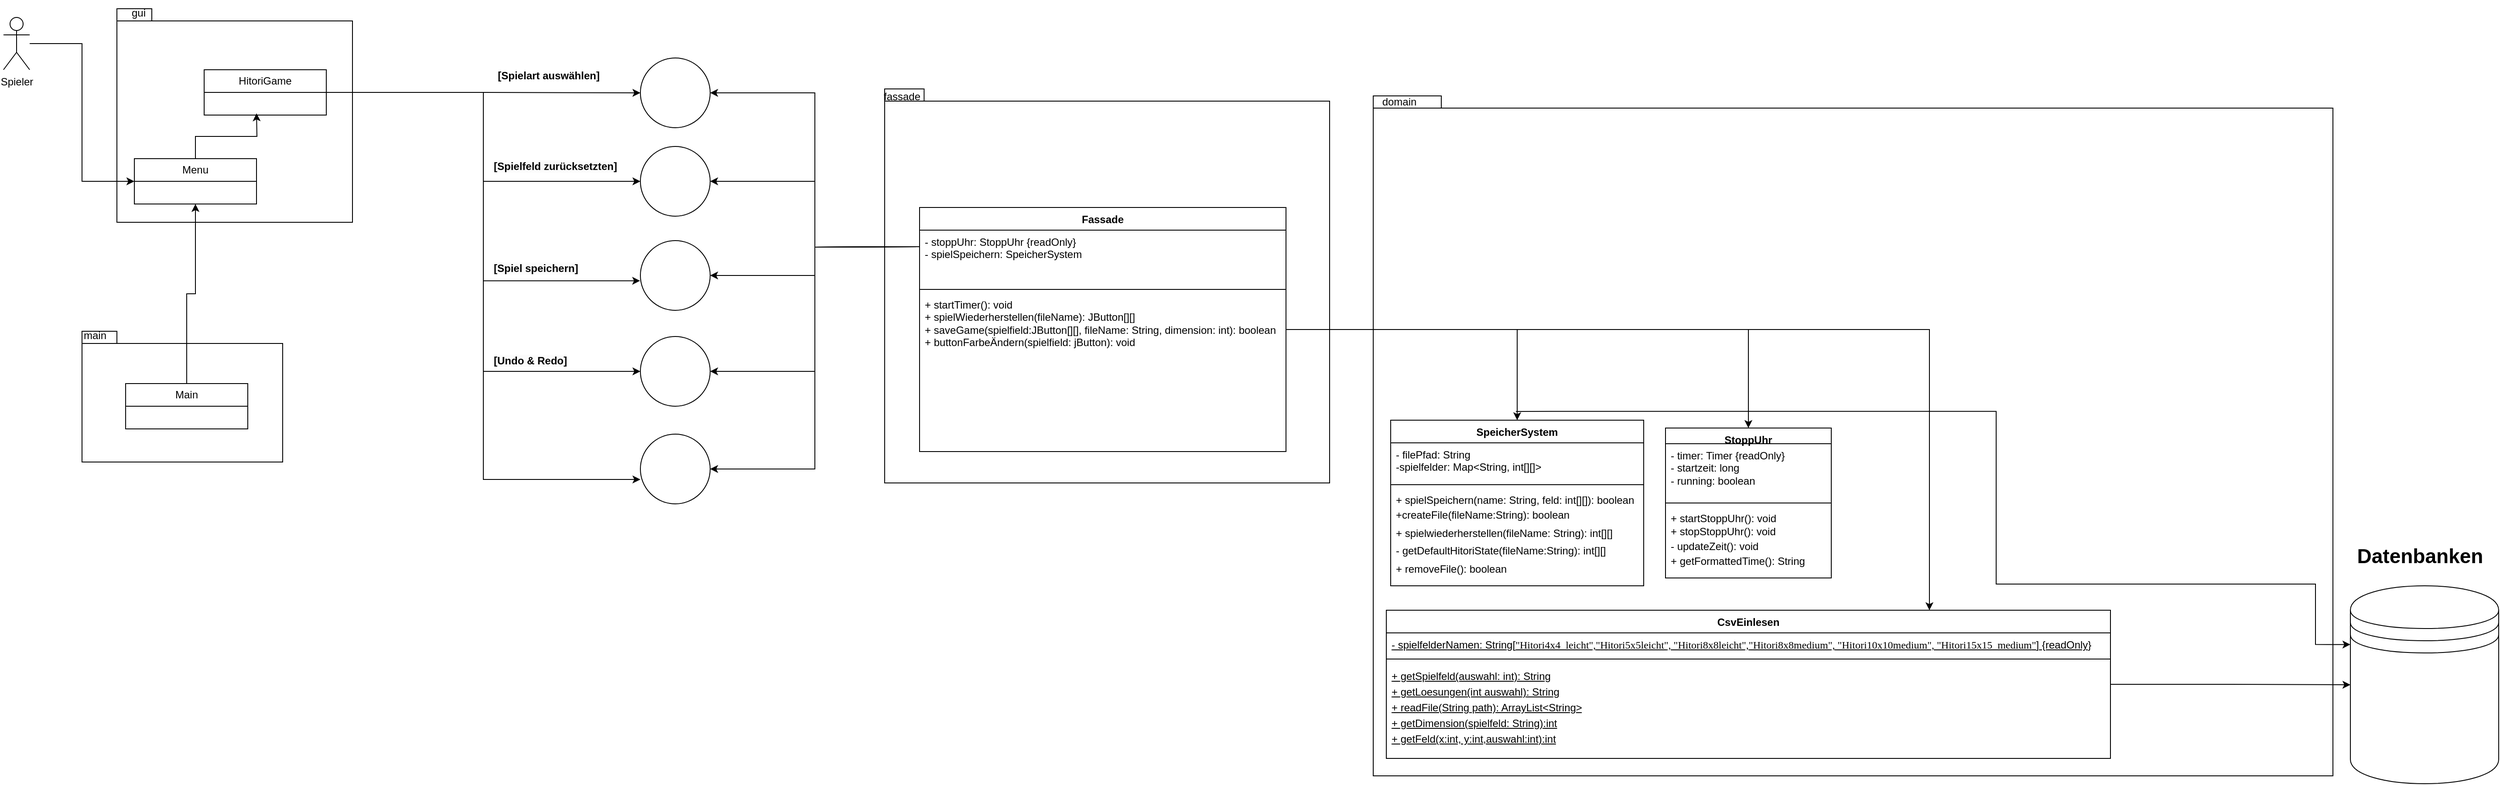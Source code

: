 <mxfile version="26.0.1">
  <diagram name="Seite-1" id="4uBMfo7n03xIDV4K4cg7">
    <mxGraphModel dx="1958" dy="1665" grid="1" gridSize="10" guides="1" tooltips="1" connect="1" arrows="1" fold="1" page="1" pageScale="1" pageWidth="827" pageHeight="1169" math="0" shadow="0">
      <root>
        <mxCell id="0" />
        <mxCell id="1" parent="0" />
        <mxCell id="fySsOb4_cQx3E3ten5vy-2" value="" style="shape=folder;fontStyle=1;spacingTop=10;tabWidth=40;tabHeight=14;tabPosition=left;html=1;whiteSpace=wrap;" parent="1" vertex="1">
          <mxGeometry x="190" y="270" width="270" height="245" as="geometry" />
        </mxCell>
        <mxCell id="N-CDoWvpXRVu2y2NBfi8-15" style="edgeStyle=orthogonalEdgeStyle;rounded=0;orthogonalLoop=1;jettySize=auto;html=1;entryX=0;entryY=0.5;entryDx=0;entryDy=0;" parent="1" source="fySsOb4_cQx3E3ten5vy-1" target="N-CDoWvpXRVu2y2NBfi8-11" edge="1">
          <mxGeometry relative="1" as="geometry" />
        </mxCell>
        <mxCell id="fySsOb4_cQx3E3ten5vy-1" value="Spieler" style="shape=umlActor;verticalLabelPosition=bottom;verticalAlign=top;html=1;outlineConnect=0;" parent="1" vertex="1">
          <mxGeometry x="60" y="280" width="30" height="60" as="geometry" />
        </mxCell>
        <mxCell id="fySsOb4_cQx3E3ten5vy-3" value="gui" style="text;html=1;align=center;verticalAlign=middle;whiteSpace=wrap;rounded=0;" parent="1" vertex="1">
          <mxGeometry x="180" y="260" width="70" height="30" as="geometry" />
        </mxCell>
        <mxCell id="fySsOb4_cQx3E3ten5vy-7" value="" style="shape=folder;fontStyle=1;spacingTop=10;tabWidth=40;tabHeight=14;tabPosition=left;html=1;whiteSpace=wrap;" parent="1" vertex="1">
          <mxGeometry x="150" y="640" width="230" height="150" as="geometry" />
        </mxCell>
        <mxCell id="KBj4q26hTwHJxutqxCZa-11" style="edgeStyle=orthogonalEdgeStyle;rounded=0;orthogonalLoop=1;jettySize=auto;html=1;entryX=0;entryY=0.5;entryDx=0;entryDy=0;" parent="1" source="fySsOb4_cQx3E3ten5vy-9" target="fySsOb4_cQx3E3ten5vy-31" edge="1">
          <mxGeometry relative="1" as="geometry" />
        </mxCell>
        <mxCell id="KBj4q26hTwHJxutqxCZa-12" style="edgeStyle=orthogonalEdgeStyle;rounded=0;orthogonalLoop=1;jettySize=auto;html=1;entryX=0;entryY=0.5;entryDx=0;entryDy=0;" parent="1" source="fySsOb4_cQx3E3ten5vy-9" target="fySsOb4_cQx3E3ten5vy-32" edge="1">
          <mxGeometry relative="1" as="geometry" />
        </mxCell>
        <mxCell id="KBj4q26hTwHJxutqxCZa-14" style="edgeStyle=orthogonalEdgeStyle;rounded=0;orthogonalLoop=1;jettySize=auto;html=1;entryX=0;entryY=0.5;entryDx=0;entryDy=0;" parent="1" source="fySsOb4_cQx3E3ten5vy-9" target="fySsOb4_cQx3E3ten5vy-34" edge="1">
          <mxGeometry relative="1" as="geometry" />
        </mxCell>
        <mxCell id="fySsOb4_cQx3E3ten5vy-9" value="HitoriGame" style="swimlane;fontStyle=0;childLayout=stackLayout;horizontal=1;startSize=26;fillColor=none;horizontalStack=0;resizeParent=1;resizeParentMax=0;resizeLast=0;collapsible=1;marginBottom=0;whiteSpace=wrap;html=1;" parent="1" vertex="1">
          <mxGeometry x="290" y="340" width="140" height="52" as="geometry" />
        </mxCell>
        <mxCell id="N-CDoWvpXRVu2y2NBfi8-18" style="edgeStyle=orthogonalEdgeStyle;rounded=0;orthogonalLoop=1;jettySize=auto;html=1;entryX=0.5;entryY=1;entryDx=0;entryDy=0;" parent="1" source="fySsOb4_cQx3E3ten5vy-15" target="N-CDoWvpXRVu2y2NBfi8-11" edge="1">
          <mxGeometry relative="1" as="geometry" />
        </mxCell>
        <mxCell id="fySsOb4_cQx3E3ten5vy-15" value="Main" style="swimlane;fontStyle=0;childLayout=stackLayout;horizontal=1;startSize=26;fillColor=none;horizontalStack=0;resizeParent=1;resizeParentMax=0;resizeLast=0;collapsible=1;marginBottom=0;whiteSpace=wrap;html=1;" parent="1" vertex="1">
          <mxGeometry x="200" y="700" width="140" height="52" as="geometry" />
        </mxCell>
        <mxCell id="fySsOb4_cQx3E3ten5vy-19" value="main" style="text;html=1;align=center;verticalAlign=middle;whiteSpace=wrap;rounded=0;" parent="1" vertex="1">
          <mxGeometry x="130" y="630" width="70" height="30" as="geometry" />
        </mxCell>
        <mxCell id="fySsOb4_cQx3E3ten5vy-25" value="" style="shape=folder;fontStyle=1;spacingTop=10;tabWidth=40;tabHeight=14;tabPosition=left;html=1;whiteSpace=wrap;" parent="1" vertex="1">
          <mxGeometry x="1630" y="370" width="1100" height="780" as="geometry" />
        </mxCell>
        <mxCell id="fySsOb4_cQx3E3ten5vy-26" value="domain" style="text;html=1;align=center;verticalAlign=middle;whiteSpace=wrap;rounded=0;" parent="1" vertex="1">
          <mxGeometry x="1630" y="362" width="60" height="30" as="geometry" />
        </mxCell>
        <mxCell id="fySsOb4_cQx3E3ten5vy-31" value="" style="ellipse;whiteSpace=wrap;html=1;aspect=fixed;" parent="1" vertex="1">
          <mxGeometry x="790" y="326.5" width="80" height="80" as="geometry" />
        </mxCell>
        <mxCell id="fySsOb4_cQx3E3ten5vy-32" value="" style="ellipse;whiteSpace=wrap;html=1;aspect=fixed;" parent="1" vertex="1">
          <mxGeometry x="790" y="428" width="80" height="80" as="geometry" />
        </mxCell>
        <mxCell id="fySsOb4_cQx3E3ten5vy-33" value="" style="ellipse;whiteSpace=wrap;html=1;aspect=fixed;" parent="1" vertex="1">
          <mxGeometry x="790" y="536" width="80" height="80" as="geometry" />
        </mxCell>
        <mxCell id="fySsOb4_cQx3E3ten5vy-34" value="" style="ellipse;whiteSpace=wrap;html=1;aspect=fixed;" parent="1" vertex="1">
          <mxGeometry x="790" y="646" width="80" height="80" as="geometry" />
        </mxCell>
        <mxCell id="fySsOb4_cQx3E3ten5vy-35" value="" style="ellipse;whiteSpace=wrap;html=1;aspect=fixed;" parent="1" vertex="1">
          <mxGeometry x="790" y="758" width="80" height="80" as="geometry" />
        </mxCell>
        <mxCell id="N-CDoWvpXRVu2y2NBfi8-16" style="edgeStyle=orthogonalEdgeStyle;rounded=0;orthogonalLoop=1;jettySize=auto;html=1;" parent="1" source="N-CDoWvpXRVu2y2NBfi8-11" edge="1">
          <mxGeometry relative="1" as="geometry">
            <mxPoint x="350" y="390" as="targetPoint" />
          </mxGeometry>
        </mxCell>
        <mxCell id="N-CDoWvpXRVu2y2NBfi8-11" value="Menu" style="swimlane;fontStyle=0;childLayout=stackLayout;horizontal=1;startSize=26;fillColor=none;horizontalStack=0;resizeParent=1;resizeParentMax=0;resizeLast=0;collapsible=1;marginBottom=0;whiteSpace=wrap;html=1;" parent="1" vertex="1">
          <mxGeometry x="210" y="442" width="140" height="52" as="geometry" />
        </mxCell>
        <mxCell id="KBj4q26hTwHJxutqxCZa-1" value="" style="shape=folder;fontStyle=1;spacingTop=10;tabWidth=40;tabHeight=14;tabPosition=left;html=1;whiteSpace=wrap;" parent="1" vertex="1">
          <mxGeometry x="1070" y="362" width="510" height="452" as="geometry" />
        </mxCell>
        <mxCell id="KBj4q26hTwHJxutqxCZa-2" value="fassade" style="text;html=1;align=center;verticalAlign=middle;whiteSpace=wrap;rounded=0;" parent="1" vertex="1">
          <mxGeometry x="1060" y="356" width="60" height="30" as="geometry" />
        </mxCell>
        <mxCell id="KBj4q26hTwHJxutqxCZa-6" style="edgeStyle=orthogonalEdgeStyle;rounded=0;orthogonalLoop=1;jettySize=auto;html=1;entryX=1;entryY=0.5;entryDx=0;entryDy=0;" parent="1" target="fySsOb4_cQx3E3ten5vy-31" edge="1">
          <mxGeometry relative="1" as="geometry">
            <mxPoint x="1110" y="543.0" as="sourcePoint" />
          </mxGeometry>
        </mxCell>
        <mxCell id="KBj4q26hTwHJxutqxCZa-7" style="edgeStyle=orthogonalEdgeStyle;rounded=0;orthogonalLoop=1;jettySize=auto;html=1;entryX=1;entryY=0.5;entryDx=0;entryDy=0;" parent="1" target="fySsOb4_cQx3E3ten5vy-32" edge="1">
          <mxGeometry relative="1" as="geometry">
            <mxPoint x="1110" y="543.0" as="sourcePoint" />
          </mxGeometry>
        </mxCell>
        <mxCell id="KBj4q26hTwHJxutqxCZa-8" style="edgeStyle=orthogonalEdgeStyle;rounded=0;orthogonalLoop=1;jettySize=auto;html=1;entryX=1;entryY=0.5;entryDx=0;entryDy=0;" parent="1" target="fySsOb4_cQx3E3ten5vy-33" edge="1">
          <mxGeometry relative="1" as="geometry">
            <mxPoint x="1110" y="543.0" as="sourcePoint" />
          </mxGeometry>
        </mxCell>
        <mxCell id="KBj4q26hTwHJxutqxCZa-9" style="edgeStyle=orthogonalEdgeStyle;rounded=0;orthogonalLoop=1;jettySize=auto;html=1;entryX=1;entryY=0.5;entryDx=0;entryDy=0;" parent="1" target="fySsOb4_cQx3E3ten5vy-34" edge="1">
          <mxGeometry relative="1" as="geometry">
            <mxPoint x="1110" y="543.0" as="sourcePoint" />
          </mxGeometry>
        </mxCell>
        <mxCell id="KBj4q26hTwHJxutqxCZa-10" style="edgeStyle=orthogonalEdgeStyle;rounded=0;orthogonalLoop=1;jettySize=auto;html=1;entryX=1;entryY=0.5;entryDx=0;entryDy=0;" parent="1" target="fySsOb4_cQx3E3ten5vy-35" edge="1">
          <mxGeometry relative="1" as="geometry">
            <mxPoint x="1110" y="543.0" as="sourcePoint" />
          </mxGeometry>
        </mxCell>
        <mxCell id="KBj4q26hTwHJxutqxCZa-13" style="edgeStyle=orthogonalEdgeStyle;rounded=0;orthogonalLoop=1;jettySize=auto;html=1;entryX=-0.004;entryY=0.576;entryDx=0;entryDy=0;entryPerimeter=0;" parent="1" source="fySsOb4_cQx3E3ten5vy-9" target="fySsOb4_cQx3E3ten5vy-33" edge="1">
          <mxGeometry relative="1" as="geometry" />
        </mxCell>
        <mxCell id="KBj4q26hTwHJxutqxCZa-15" style="edgeStyle=orthogonalEdgeStyle;rounded=0;orthogonalLoop=1;jettySize=auto;html=1;entryX=0;entryY=0.65;entryDx=0;entryDy=0;entryPerimeter=0;" parent="1" source="fySsOb4_cQx3E3ten5vy-9" target="fySsOb4_cQx3E3ten5vy-35" edge="1">
          <mxGeometry relative="1" as="geometry" />
        </mxCell>
        <mxCell id="kPe7SLTWgMUDFJJVyaWH-2" style="edgeStyle=orthogonalEdgeStyle;rounded=0;orthogonalLoop=1;jettySize=auto;html=1;" edge="1" parent="1" source="KBj4q26hTwHJxutqxCZa-16" target="kPe7SLTWgMUDFJJVyaWH-1">
          <mxGeometry relative="1" as="geometry" />
        </mxCell>
        <mxCell id="KBj4q26hTwHJxutqxCZa-16" value="CsvEinlesen" style="swimlane;fontStyle=1;align=center;verticalAlign=top;childLayout=stackLayout;horizontal=1;startSize=26;horizontalStack=0;resizeParent=1;resizeParentMax=0;resizeLast=0;collapsible=1;marginBottom=0;whiteSpace=wrap;html=1;" parent="1" vertex="1">
          <mxGeometry x="1645" y="960" width="830" height="170" as="geometry" />
        </mxCell>
        <mxCell id="KBj4q26hTwHJxutqxCZa-17" value="&lt;u&gt;- spielfelderNamen: String[&lt;font style=&quot;&quot;&gt;&lt;font style=&quot;&quot;&gt;&lt;strong style=&quot;text-wrap-mode: nowrap; background-color: initial;&quot;&gt;&lt;font style=&quot;&quot; color=&quot;#000000&quot;&gt;&lt;font style=&quot;&quot; face=&quot;Liberation Serif, serif&quot;&gt;&lt;font style=&quot;&quot;&gt;&lt;span style=&quot;font-weight: normal; line-height: 6px;&quot;&gt;&quot;Hitori4x4_leicht&quot;,&quot;&lt;/span&gt;&lt;/font&gt;&lt;/font&gt;&lt;/font&gt;&lt;/strong&gt;&lt;strong style=&quot;text-wrap-mode: nowrap; background-color: initial;&quot;&gt;&lt;font color=&quot;#000000&quot;&gt;&lt;font face=&quot;Liberation Serif, serif&quot;&gt;&lt;span style=&quot;font-weight: normal; line-height: 6px;&quot;&gt;Hitori5x5leicht&quot;, &quot;Hitori8x8leicht&quot;,&lt;/span&gt;&lt;/font&gt;&lt;/font&gt;&lt;/strong&gt;&lt;strong style=&quot;text-wrap-mode: nowrap; background-color: initial;&quot;&gt;&lt;font color=&quot;#000000&quot;&gt;&lt;font face=&quot;Liberation Serif, serif&quot;&gt;&lt;span style=&quot;font-weight: normal; line-height: 6px;&quot;&gt;&quot;Hitori8x8medium&quot;, &quot;Hitori10x10medium&quot;,&amp;nbsp;&lt;/span&gt;&lt;/font&gt;&lt;/font&gt;&lt;/strong&gt;&lt;/font&gt;&lt;strong style=&quot;text-wrap-mode: nowrap; background-color: initial;&quot;&gt;&lt;font style=&quot;&quot;&gt;&lt;font style=&quot;&quot; color=&quot;#000000&quot;&gt;&lt;font style=&quot;&quot; face=&quot;Liberation Serif, serif&quot;&gt;&lt;strong style=&quot;background-color: initial; font-family: Helvetica;&quot;&gt;&lt;font style=&quot;&quot; color=&quot;#000000&quot;&gt;&lt;font style=&quot;&quot; face=&quot;Liberation Serif, serif&quot;&gt;&lt;span style=&quot;font-weight: normal; line-height: 6px;&quot;&gt;&lt;font style=&quot;&quot;&gt;&quot;Hitori15x15_medium&lt;/font&gt;&quot;&lt;/span&gt;&lt;/font&gt;&lt;/font&gt;&lt;/strong&gt;&lt;/font&gt;&lt;/font&gt;&lt;/font&gt;&lt;/strong&gt;&lt;/font&gt;&lt;font style=&quot;&quot;&gt;]&lt;/font&gt; {readOnly}&lt;/u&gt;" style="text;strokeColor=none;fillColor=none;align=left;verticalAlign=top;spacingLeft=4;spacingRight=4;overflow=hidden;rotatable=0;points=[[0,0.5],[1,0.5]];portConstraint=eastwest;whiteSpace=wrap;html=1;" parent="KBj4q26hTwHJxutqxCZa-16" vertex="1">
          <mxGeometry y="26" width="830" height="26" as="geometry" />
        </mxCell>
        <mxCell id="KBj4q26hTwHJxutqxCZa-18" value="" style="line;strokeWidth=1;fillColor=none;align=left;verticalAlign=middle;spacingTop=-1;spacingLeft=3;spacingRight=3;rotatable=0;labelPosition=right;points=[];portConstraint=eastwest;strokeColor=inherit;" parent="KBj4q26hTwHJxutqxCZa-16" vertex="1">
          <mxGeometry y="52" width="830" height="8" as="geometry" />
        </mxCell>
        <mxCell id="KBj4q26hTwHJxutqxCZa-19" value="&lt;u style=&quot;line-height: 150%;&quot;&gt;+ getSpielfeld(auswahl: int): String&lt;/u&gt;&lt;div style=&quot;line-height: 150%;&quot;&gt;&lt;u&gt;+ getLoesungen(int auswahl): String&lt;/u&gt;&lt;/div&gt;&lt;div style=&quot;line-height: 150%;&quot;&gt;&lt;u&gt;+ readFile(String path): ArrayList&amp;lt;String&amp;gt;&lt;/u&gt;&lt;/div&gt;&lt;div style=&quot;line-height: 150%;&quot;&gt;&lt;u&gt;+ getDimension(spielfeld: String):int&lt;/u&gt;&lt;/div&gt;&lt;div style=&quot;line-height: 150%;&quot;&gt;&lt;u&gt;+ getFeld(x:int, y:int,auswahl:int):int&lt;/u&gt;&lt;/div&gt;" style="text;strokeColor=none;fillColor=none;align=left;verticalAlign=top;spacingLeft=4;spacingRight=4;overflow=hidden;rotatable=0;points=[[0,0.5],[1,0.5]];portConstraint=eastwest;whiteSpace=wrap;html=1;" parent="KBj4q26hTwHJxutqxCZa-16" vertex="1">
          <mxGeometry y="60" width="830" height="110" as="geometry" />
        </mxCell>
        <mxCell id="KBj4q26hTwHJxutqxCZa-20" value="SpeicherSystem" style="swimlane;fontStyle=1;align=center;verticalAlign=top;childLayout=stackLayout;horizontal=1;startSize=26;horizontalStack=0;resizeParent=1;resizeParentMax=0;resizeLast=0;collapsible=1;marginBottom=0;whiteSpace=wrap;html=1;" parent="1" vertex="1">
          <mxGeometry x="1650" y="742" width="290" height="190" as="geometry" />
        </mxCell>
        <mxCell id="KBj4q26hTwHJxutqxCZa-21" value="- filePfad: String&lt;div&gt;-spielfelder: Map&amp;lt;String, int[][]&amp;gt;&lt;/div&gt;" style="text;strokeColor=none;fillColor=none;align=left;verticalAlign=top;spacingLeft=4;spacingRight=4;overflow=hidden;rotatable=0;points=[[0,0.5],[1,0.5]];portConstraint=eastwest;whiteSpace=wrap;html=1;" parent="KBj4q26hTwHJxutqxCZa-20" vertex="1">
          <mxGeometry y="26" width="290" height="44" as="geometry" />
        </mxCell>
        <mxCell id="KBj4q26hTwHJxutqxCZa-22" value="" style="line;strokeWidth=1;fillColor=none;align=left;verticalAlign=middle;spacingTop=-1;spacingLeft=3;spacingRight=3;rotatable=0;labelPosition=right;points=[];portConstraint=eastwest;strokeColor=inherit;" parent="KBj4q26hTwHJxutqxCZa-20" vertex="1">
          <mxGeometry y="70" width="290" height="8" as="geometry" />
        </mxCell>
        <mxCell id="KBj4q26hTwHJxutqxCZa-23" value="+ spielSpeichern(name: String, feld: int[][]): boolean&lt;div style=&quot;line-height: 170%;&quot;&gt;+createFile(fileName:String): boolean&lt;/div&gt;&lt;div style=&quot;line-height: 170%;&quot;&gt;+ spielwiederherstellen(fileName: String): int[][]&lt;/div&gt;&lt;div style=&quot;line-height: 170%;&quot;&gt;- getDefaultHitoriState(fileName:String): int[][]&lt;/div&gt;&lt;div style=&quot;line-height: 170%;&quot;&gt;+ removeFile(): boolean&lt;/div&gt;" style="text;strokeColor=none;fillColor=none;align=left;verticalAlign=top;spacingLeft=4;spacingRight=4;overflow=hidden;rotatable=0;points=[[0,0.5],[1,0.5]];portConstraint=eastwest;whiteSpace=wrap;html=1;" parent="KBj4q26hTwHJxutqxCZa-20" vertex="1">
          <mxGeometry y="78" width="290" height="112" as="geometry" />
        </mxCell>
        <mxCell id="KBj4q26hTwHJxutqxCZa-24" value="StoppUhr" style="swimlane;fontStyle=1;align=center;verticalAlign=top;childLayout=stackLayout;horizontal=1;startSize=18;horizontalStack=0;resizeParent=1;resizeParentMax=0;resizeLast=0;collapsible=1;marginBottom=0;whiteSpace=wrap;html=1;" parent="1" vertex="1">
          <mxGeometry x="1965" y="751" width="190" height="172" as="geometry" />
        </mxCell>
        <mxCell id="KBj4q26hTwHJxutqxCZa-25" value="- timer: Timer {readOnly}&lt;div&gt;- startzeit: long&lt;/div&gt;&lt;div&gt;- running: boolean&lt;/div&gt;" style="text;strokeColor=none;fillColor=none;align=left;verticalAlign=top;spacingLeft=4;spacingRight=4;overflow=hidden;rotatable=0;points=[[0,0.5],[1,0.5]];portConstraint=eastwest;whiteSpace=wrap;html=1;" parent="KBj4q26hTwHJxutqxCZa-24" vertex="1">
          <mxGeometry y="18" width="190" height="64" as="geometry" />
        </mxCell>
        <mxCell id="KBj4q26hTwHJxutqxCZa-26" value="" style="line;strokeWidth=1;fillColor=none;align=left;verticalAlign=middle;spacingTop=-1;spacingLeft=3;spacingRight=3;rotatable=0;labelPosition=right;points=[];portConstraint=eastwest;strokeColor=inherit;" parent="KBj4q26hTwHJxutqxCZa-24" vertex="1">
          <mxGeometry y="82" width="190" height="8" as="geometry" />
        </mxCell>
        <mxCell id="KBj4q26hTwHJxutqxCZa-27" value="+ startStoppUhr(): void&lt;div style=&quot;line-height: 140%;&quot;&gt;+ stopStoppUhr(): void&lt;br&gt;&lt;div&gt;- updateZeit(): void&lt;/div&gt;&lt;/div&gt;&lt;div style=&quot;line-height: 140%;&quot;&gt;+ getFormattedTime(): String&lt;/div&gt;&lt;div&gt;&lt;br&gt;&lt;/div&gt;" style="text;strokeColor=none;fillColor=none;align=left;verticalAlign=top;spacingLeft=4;spacingRight=4;overflow=hidden;rotatable=0;points=[[0,0.5],[1,0.5]];portConstraint=eastwest;whiteSpace=wrap;html=1;" parent="KBj4q26hTwHJxutqxCZa-24" vertex="1">
          <mxGeometry y="90" width="190" height="82" as="geometry" />
        </mxCell>
        <mxCell id="KBj4q26hTwHJxutqxCZa-34" value="&lt;b&gt;[Spielart auswählen]&lt;/b&gt;" style="text;html=1;align=center;verticalAlign=middle;whiteSpace=wrap;rounded=0;" parent="1" vertex="1">
          <mxGeometry x="620" y="332" width="130" height="30" as="geometry" />
        </mxCell>
        <mxCell id="KBj4q26hTwHJxutqxCZa-35" value="&lt;b style=&quot;forced-color-adjust: none; color: rgb(0, 0, 0); font-family: Helvetica; font-size: 12px; font-style: normal; font-variant-ligatures: normal; font-variant-caps: normal; letter-spacing: normal; orphans: 2; text-align: center; text-indent: 0px; text-transform: none; widows: 2; word-spacing: 0px; -webkit-text-stroke-width: 0px; white-space: normal; background-color: rgb(251, 251, 251); text-decoration-thickness: initial; text-decoration-style: initial; text-decoration-color: initial;&quot;&gt;[Spielfeld zurücksetzten]&lt;/b&gt;" style="text;whiteSpace=wrap;html=1;" parent="1" vertex="1">
          <mxGeometry x="620" y="437" width="150" height="40" as="geometry" />
        </mxCell>
        <mxCell id="KBj4q26hTwHJxutqxCZa-37" value="&lt;b style=&quot;forced-color-adjust: none; color: rgb(0, 0, 0); font-family: Helvetica; font-size: 12px; font-style: normal; font-variant-ligatures: normal; font-variant-caps: normal; letter-spacing: normal; orphans: 2; text-align: center; text-indent: 0px; text-transform: none; widows: 2; word-spacing: 0px; -webkit-text-stroke-width: 0px; white-space: normal; background-color: rgb(251, 251, 251); text-decoration-thickness: initial; text-decoration-style: initial; text-decoration-color: initial;&quot;&gt;[Spiel speichern]&lt;/b&gt;" style="text;whiteSpace=wrap;html=1;" parent="1" vertex="1">
          <mxGeometry x="620" y="554" width="150" height="40" as="geometry" />
        </mxCell>
        <mxCell id="KBj4q26hTwHJxutqxCZa-39" value="&lt;b style=&quot;forced-color-adjust: none; color: rgb(0, 0, 0); font-family: Helvetica; font-size: 12px; font-style: normal; font-variant-ligatures: normal; font-variant-caps: normal; letter-spacing: normal; orphans: 2; text-align: center; text-indent: 0px; text-transform: none; widows: 2; word-spacing: 0px; -webkit-text-stroke-width: 0px; white-space: normal; background-color: rgb(251, 251, 251); text-decoration-thickness: initial; text-decoration-style: initial; text-decoration-color: initial;&quot;&gt;[Undo &amp;amp; Redo]&lt;/b&gt;" style="text;whiteSpace=wrap;html=1;" parent="1" vertex="1">
          <mxGeometry x="620" y="660" width="150" height="40" as="geometry" />
        </mxCell>
        <mxCell id="KBj4q26hTwHJxutqxCZa-44" style="edgeStyle=orthogonalEdgeStyle;rounded=0;orthogonalLoop=1;jettySize=auto;html=1;entryX=0.5;entryY=0;entryDx=0;entryDy=0;" parent="1" source="KBj4q26hTwHJxutqxCZa-40" target="KBj4q26hTwHJxutqxCZa-20" edge="1">
          <mxGeometry relative="1" as="geometry" />
        </mxCell>
        <mxCell id="KBj4q26hTwHJxutqxCZa-45" style="edgeStyle=orthogonalEdgeStyle;rounded=0;orthogonalLoop=1;jettySize=auto;html=1;entryX=0.5;entryY=0;entryDx=0;entryDy=0;" parent="1" source="KBj4q26hTwHJxutqxCZa-40" target="KBj4q26hTwHJxutqxCZa-24" edge="1">
          <mxGeometry relative="1" as="geometry" />
        </mxCell>
        <mxCell id="KBj4q26hTwHJxutqxCZa-46" style="edgeStyle=orthogonalEdgeStyle;rounded=0;orthogonalLoop=1;jettySize=auto;html=1;entryX=0.75;entryY=0;entryDx=0;entryDy=0;" parent="1" source="KBj4q26hTwHJxutqxCZa-40" target="KBj4q26hTwHJxutqxCZa-16" edge="1">
          <mxGeometry relative="1" as="geometry" />
        </mxCell>
        <mxCell id="KBj4q26hTwHJxutqxCZa-40" value="Fassade" style="swimlane;fontStyle=1;align=center;verticalAlign=top;childLayout=stackLayout;horizontal=1;startSize=26;horizontalStack=0;resizeParent=1;resizeParentMax=0;resizeLast=0;collapsible=1;marginBottom=0;whiteSpace=wrap;html=1;" parent="1" vertex="1">
          <mxGeometry x="1110" y="498" width="420" height="280" as="geometry" />
        </mxCell>
        <mxCell id="KBj4q26hTwHJxutqxCZa-41" value="- stoppUhr: StoppUhr {readOnly}&lt;div&gt;- spielSpeichern: SpeicherSystem&lt;/div&gt;" style="text;strokeColor=none;fillColor=none;align=left;verticalAlign=top;spacingLeft=4;spacingRight=4;overflow=hidden;rotatable=0;points=[[0,0.5],[1,0.5]];portConstraint=eastwest;whiteSpace=wrap;html=1;" parent="KBj4q26hTwHJxutqxCZa-40" vertex="1">
          <mxGeometry y="26" width="420" height="64" as="geometry" />
        </mxCell>
        <mxCell id="KBj4q26hTwHJxutqxCZa-42" value="" style="line;strokeWidth=1;fillColor=none;align=left;verticalAlign=middle;spacingTop=-1;spacingLeft=3;spacingRight=3;rotatable=0;labelPosition=right;points=[];portConstraint=eastwest;strokeColor=inherit;" parent="KBj4q26hTwHJxutqxCZa-40" vertex="1">
          <mxGeometry y="90" width="420" height="8" as="geometry" />
        </mxCell>
        <mxCell id="KBj4q26hTwHJxutqxCZa-43" value="+ startTimer(): void&lt;div&gt;+ spielWiederherstellen(fileName): JButton[][]&lt;/div&gt;&lt;div&gt;+ saveGame(spielfield:JButton[][], fileName: String, dimension: int): boolean&lt;/div&gt;&lt;div&gt;+ buttonFarbeÄndern(spielfield: jButton): void&lt;/div&gt;&lt;div&gt;&lt;br&gt;&lt;/div&gt;" style="text;strokeColor=none;fillColor=none;align=left;verticalAlign=top;spacingLeft=4;spacingRight=4;overflow=hidden;rotatable=0;points=[[0,0.5],[1,0.5]];portConstraint=eastwest;whiteSpace=wrap;html=1;" parent="KBj4q26hTwHJxutqxCZa-40" vertex="1">
          <mxGeometry y="98" width="420" height="182" as="geometry" />
        </mxCell>
        <mxCell id="kPe7SLTWgMUDFJJVyaWH-1" value="" style="shape=datastore;whiteSpace=wrap;html=1;" vertex="1" parent="1">
          <mxGeometry x="2750" y="932" width="170" height="227" as="geometry" />
        </mxCell>
        <mxCell id="kPe7SLTWgMUDFJJVyaWH-3" style="edgeStyle=orthogonalEdgeStyle;rounded=0;orthogonalLoop=1;jettySize=auto;html=1;entryX=0.008;entryY=0.341;entryDx=0;entryDy=0;entryPerimeter=0;" edge="1" parent="1">
          <mxGeometry relative="1" as="geometry">
            <mxPoint x="1793.581" y="731.94" as="sourcePoint" />
            <mxPoint x="2750.0" y="999.347" as="targetPoint" />
            <Array as="points">
              <mxPoint x="2344" y="732" />
              <mxPoint x="2344" y="930" />
              <mxPoint x="2710" y="930" />
              <mxPoint x="2710" y="999" />
            </Array>
          </mxGeometry>
        </mxCell>
        <mxCell id="kPe7SLTWgMUDFJJVyaWH-4" value="&lt;b&gt;&lt;font style=&quot;font-size: 23px;&quot;&gt;Datenbanken&lt;/font&gt;&lt;/b&gt;" style="text;html=1;align=center;verticalAlign=middle;whiteSpace=wrap;rounded=0;" vertex="1" parent="1">
          <mxGeometry x="2750" y="873" width="160" height="50" as="geometry" />
        </mxCell>
      </root>
    </mxGraphModel>
  </diagram>
</mxfile>
